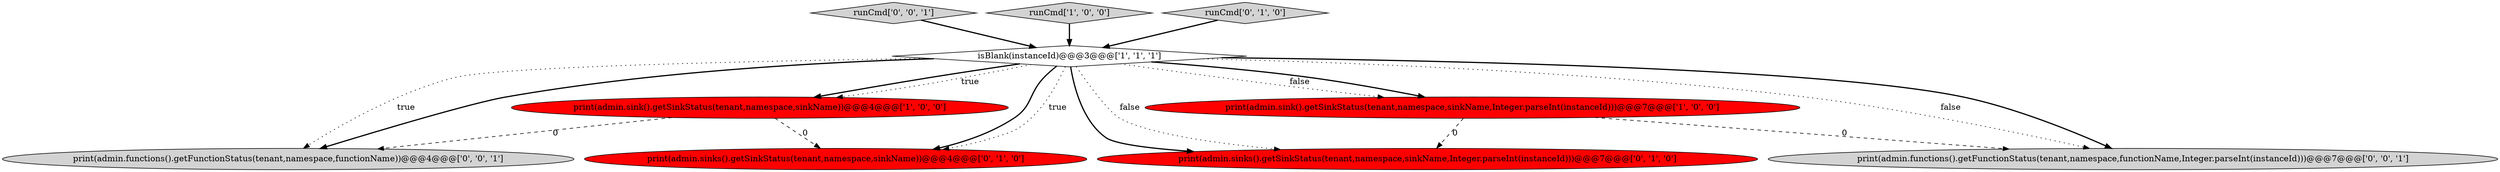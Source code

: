 digraph {
0 [style = filled, label = "isBlank(instanceId)@@@3@@@['1', '1', '1']", fillcolor = white, shape = diamond image = "AAA0AAABBB1BBB"];
3 [style = filled, label = "print(admin.sink().getSinkStatus(tenant,namespace,sinkName))@@@4@@@['1', '0', '0']", fillcolor = red, shape = ellipse image = "AAA1AAABBB1BBB"];
9 [style = filled, label = "runCmd['0', '0', '1']", fillcolor = lightgray, shape = diamond image = "AAA0AAABBB3BBB"];
8 [style = filled, label = "print(admin.functions().getFunctionStatus(tenant,namespace,functionName))@@@4@@@['0', '0', '1']", fillcolor = lightgray, shape = ellipse image = "AAA0AAABBB3BBB"];
4 [style = filled, label = "print(admin.sinks().getSinkStatus(tenant,namespace,sinkName))@@@4@@@['0', '1', '0']", fillcolor = red, shape = ellipse image = "AAA1AAABBB2BBB"];
6 [style = filled, label = "print(admin.sinks().getSinkStatus(tenant,namespace,sinkName,Integer.parseInt(instanceId)))@@@7@@@['0', '1', '0']", fillcolor = red, shape = ellipse image = "AAA1AAABBB2BBB"];
1 [style = filled, label = "runCmd['1', '0', '0']", fillcolor = lightgray, shape = diamond image = "AAA0AAABBB1BBB"];
7 [style = filled, label = "print(admin.functions().getFunctionStatus(tenant,namespace,functionName,Integer.parseInt(instanceId)))@@@7@@@['0', '0', '1']", fillcolor = lightgray, shape = ellipse image = "AAA0AAABBB3BBB"];
2 [style = filled, label = "print(admin.sink().getSinkStatus(tenant,namespace,sinkName,Integer.parseInt(instanceId)))@@@7@@@['1', '0', '0']", fillcolor = red, shape = ellipse image = "AAA1AAABBB1BBB"];
5 [style = filled, label = "runCmd['0', '1', '0']", fillcolor = lightgray, shape = diamond image = "AAA0AAABBB2BBB"];
0->8 [style = dotted, label="true"];
0->3 [style = bold, label=""];
3->8 [style = dashed, label="0"];
0->2 [style = dotted, label="false"];
0->3 [style = dotted, label="true"];
0->2 [style = bold, label=""];
1->0 [style = bold, label=""];
9->0 [style = bold, label=""];
2->6 [style = dashed, label="0"];
5->0 [style = bold, label=""];
2->7 [style = dashed, label="0"];
3->4 [style = dashed, label="0"];
0->4 [style = bold, label=""];
0->6 [style = bold, label=""];
0->6 [style = dotted, label="false"];
0->7 [style = dotted, label="false"];
0->4 [style = dotted, label="true"];
0->7 [style = bold, label=""];
0->8 [style = bold, label=""];
}
